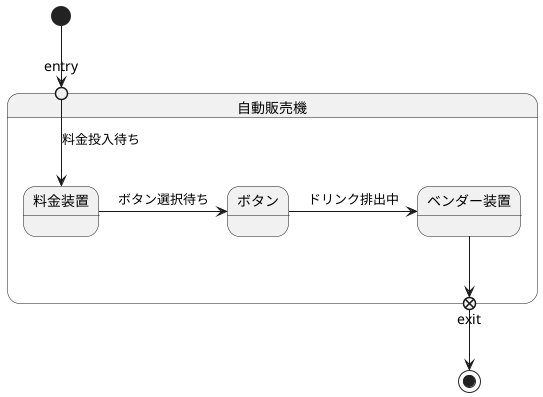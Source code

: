 @startuml 自動販売機
' left to right direction
state 自動販売機 {
    state entry <<entryPoint>>
    state exit <<exitPoint>>
    entry --> 料金装置 : 料金投入待ち
    料金装置 -right-> ボタン : ボタン選択待ち
    ボタン -right-> ベンダー装置 : ドリンク排出中
}   
ベンダー装置 --> exit
[*] --> entry
exit --> [*]
@enduml